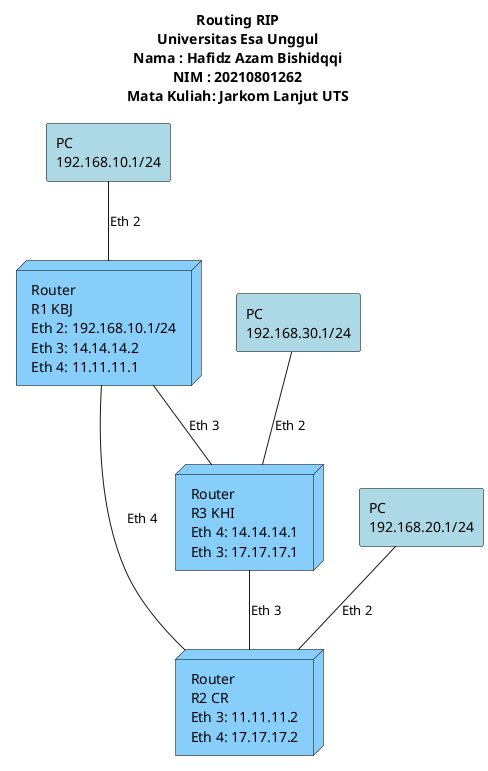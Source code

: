 @startuml
title Routing RIP\nUniversitas Esa Unggul\nNama : Hafidz Azam Bishidqqi\nNIM : 20210801262\nMata Kuliah: Jarkom Lanjut UTS

!define PC_COLOR #ADD8E6
!define ROUTER_COLOR #87CEFA

' Style untuk PC
skinparam rectangle {
    BackgroundColor PC_COLOR
    BorderColor Black
}

' Style untuk Router
skinparam node {
    BackgroundColor ROUTER_COLOR
    BorderColor Black
}

' PC
rectangle "PC\n192.168.10.1/24" as PC1
rectangle "PC\n192.168.30.1/24" as PC2
rectangle "PC\n192.168.20.1/24" as PC3

' Router
node "Router\nR1 KBJ\nEth 2: 192.168.10.1/24\nEth 3: 14.14.14.2\nEth 4: 11.11.11.1" as R1
node "Router\nR2 CR\nEth 3: 11.11.11.2\nEth 4: 17.17.17.2" as R2
node "Router\nR3 KHI\nEth 4: 14.14.14.1\nEth 3: 17.17.17.1" as R3

' Koneksi PC ke Router
PC1 -- R1 : Eth 2
PC2 -- R3 : Eth 2
PC3 -- R2 : Eth 2

' Koneksi antar Router
R1 -- R3 : Eth 3
R1 -- R2 : Eth 4
R3 -- R2 : Eth 3

@enduml

